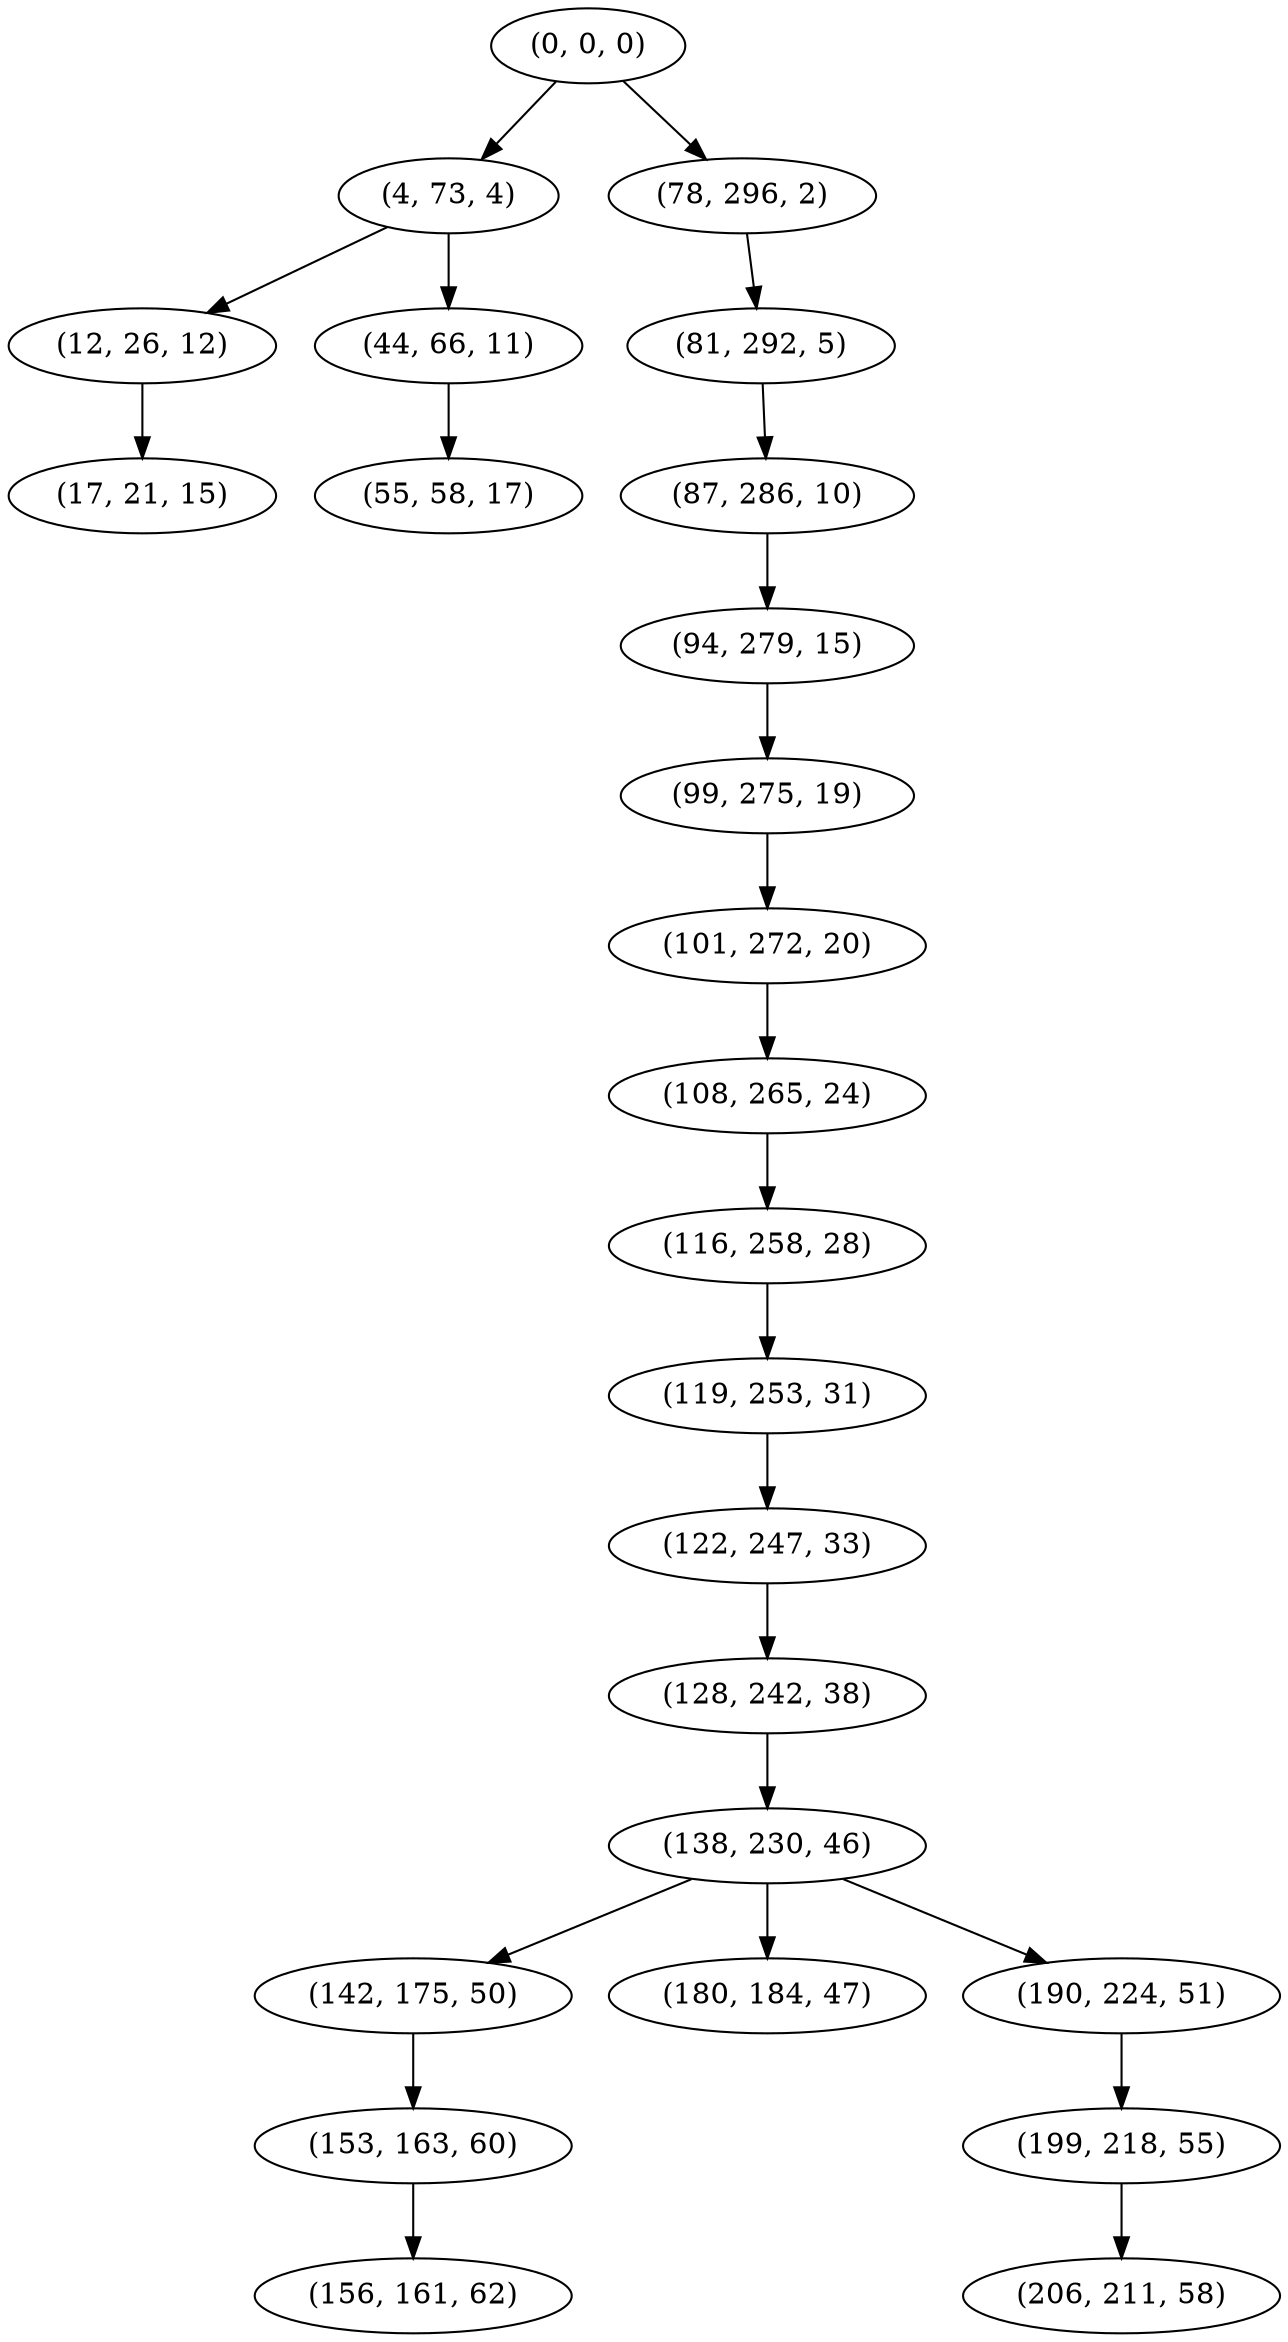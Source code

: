 digraph tree {
    "(0, 0, 0)";
    "(4, 73, 4)";
    "(12, 26, 12)";
    "(17, 21, 15)";
    "(44, 66, 11)";
    "(55, 58, 17)";
    "(78, 296, 2)";
    "(81, 292, 5)";
    "(87, 286, 10)";
    "(94, 279, 15)";
    "(99, 275, 19)";
    "(101, 272, 20)";
    "(108, 265, 24)";
    "(116, 258, 28)";
    "(119, 253, 31)";
    "(122, 247, 33)";
    "(128, 242, 38)";
    "(138, 230, 46)";
    "(142, 175, 50)";
    "(153, 163, 60)";
    "(156, 161, 62)";
    "(180, 184, 47)";
    "(190, 224, 51)";
    "(199, 218, 55)";
    "(206, 211, 58)";
    "(0, 0, 0)" -> "(4, 73, 4)";
    "(0, 0, 0)" -> "(78, 296, 2)";
    "(4, 73, 4)" -> "(12, 26, 12)";
    "(4, 73, 4)" -> "(44, 66, 11)";
    "(12, 26, 12)" -> "(17, 21, 15)";
    "(44, 66, 11)" -> "(55, 58, 17)";
    "(78, 296, 2)" -> "(81, 292, 5)";
    "(81, 292, 5)" -> "(87, 286, 10)";
    "(87, 286, 10)" -> "(94, 279, 15)";
    "(94, 279, 15)" -> "(99, 275, 19)";
    "(99, 275, 19)" -> "(101, 272, 20)";
    "(101, 272, 20)" -> "(108, 265, 24)";
    "(108, 265, 24)" -> "(116, 258, 28)";
    "(116, 258, 28)" -> "(119, 253, 31)";
    "(119, 253, 31)" -> "(122, 247, 33)";
    "(122, 247, 33)" -> "(128, 242, 38)";
    "(128, 242, 38)" -> "(138, 230, 46)";
    "(138, 230, 46)" -> "(142, 175, 50)";
    "(138, 230, 46)" -> "(180, 184, 47)";
    "(138, 230, 46)" -> "(190, 224, 51)";
    "(142, 175, 50)" -> "(153, 163, 60)";
    "(153, 163, 60)" -> "(156, 161, 62)";
    "(190, 224, 51)" -> "(199, 218, 55)";
    "(199, 218, 55)" -> "(206, 211, 58)";
}
